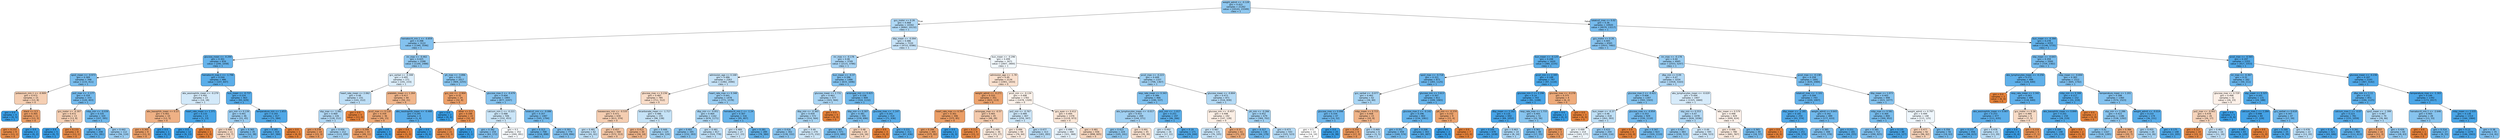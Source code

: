 digraph Tree {
node [shape=box, style="filled, rounded", color="black", fontname="helvetica"] ;
edge [fontname="helvetica"] ;
0 [label="weight_admit <= -0.128\ngini = 0.422\nsamples = 21262\nvalue = [10141, 23349]\nclass = 1", fillcolor="#8fc8f0"] ;
1 [label="gcs_motor <= 0.26\ngini = 0.468\nsamples = 10342\nvalue = [6062, 10132]\nclass = 1", fillcolor="#afd8f5"] ;
0 -> 1 [labeldistance=2.5, labelangle=45, headlabel="True"] ;
2 [label="hematocrit_min.1 <= -0.859\ngini = 0.398\nsamples = 3122\nvalue = [1340, 3546]\nclass = 1", fillcolor="#84c2ef"] ;
1 -> 2 ;
3 [label="glucose_mean <= -0.294\ngini = 0.301\nsamples = 834\nvalue = [240, 1058]\nclass = 1", fillcolor="#66b3eb"] ;
2 -> 3 ;
4 [label="spo2_mean <= -0.973\ngini = 0.369\nsamples = 348\nvalue = [133, 411]\nclass = 1", fillcolor="#79bded"] ;
3 -> 4 ;
5 [label="potassium_min.1 <= -0.909\ngini = 0.472\nsamples = 15\nvalue = [13, 8]\nclass = 0", fillcolor="#f5cfb3"] ;
4 -> 5 ;
6 [label="gini = 0.0\nsamples = 4\nvalue = [0, 5]\nclass = 1", fillcolor="#399de5"] ;
5 -> 6 ;
7 [label="black <= 0.5\ngini = 0.305\nsamples = 11\nvalue = [13, 3]\nclass = 0", fillcolor="#eb9e67"] ;
5 -> 7 ;
8 [label="gini = 0.133\nsamples = 9\nvalue = [13, 1]\nclass = 0", fillcolor="#e78b48"] ;
7 -> 8 ;
9 [label="gini = 0.0\nsamples = 2\nvalue = [0, 2]\nclass = 1", fillcolor="#399de5"] ;
7 -> 9 ;
10 [label="po2_max <= -1.177\ngini = 0.354\nsamples = 333\nvalue = [120, 403]\nclass = 1", fillcolor="#74baed"] ;
4 -> 10 ;
11 [label="gcs_motor <= -0.307\ngini = 0.472\nsamples = 13\nvalue = [13, 8]\nclass = 0", fillcolor="#f5cfb3"] ;
10 -> 11 ;
12 [label="gini = 0.0\nsamples = 5\nvalue = [0, 7]\nclass = 1", fillcolor="#399de5"] ;
11 -> 12 ;
13 [label="gini = 0.133\nsamples = 8\nvalue = [13, 1]\nclass = 0", fillcolor="#e78b48"] ;
11 -> 13 ;
14 [label="mbp_min <= -0.039\ngini = 0.335\nsamples = 320\nvalue = [107, 395]\nclass = 1", fillcolor="#6fb8ec"] ;
10 -> 14 ;
15 [label="gini = 0.26\nsamples = 208\nvalue = [51, 281]\nclass = 1", fillcolor="#5dafea"] ;
14 -> 15 ;
16 [label="gini = 0.442\nsamples = 112\nvalue = [56, 114]\nclass = 1", fillcolor="#9acdf2"] ;
14 -> 16 ;
17 [label="hematocrit_max.1 <= -1.796\ngini = 0.244\nsamples = 486\nvalue = [107, 647]\nclass = 1", fillcolor="#5aade9"] ;
3 -> 17 ;
18 [label="abs_eosinophils_mean <= -0.279\ngini = 0.492\nsamples = 23\nvalue = [14, 18]\nclass = 1", fillcolor="#d3e9f9"] ;
17 -> 18 ;
19 [label="abs_basophils_mean <= 0.23\ngini = 0.401\nsamples = 10\nvalue = [13, 5]\nclass = 0", fillcolor="#efb185"] ;
18 -> 19 ;
20 [label="gini = 0.305\nsamples = 9\nvalue = [13, 3]\nclass = 0", fillcolor="#eb9e67"] ;
19 -> 20 ;
21 [label="gini = 0.0\nsamples = 1\nvalue = [0, 2]\nclass = 1", fillcolor="#399de5"] ;
19 -> 21 ;
22 [label="heart_rate_mean <= 1.371\ngini = 0.133\nsamples = 13\nvalue = [1, 13]\nclass = 1", fillcolor="#48a5e7"] ;
18 -> 22 ;
23 [label="gini = 0.0\nsamples = 12\nvalue = [0, 13]\nclass = 1", fillcolor="#399de5"] ;
22 -> 23 ;
24 [label="gini = 0.0\nsamples = 1\nvalue = [1, 0]\nclass = 0", fillcolor="#e58139"] ;
22 -> 24 ;
25 [label="bun_mean <= -0.737\ngini = 0.224\nsamples = 463\nvalue = [93, 629]\nclass = 1", fillcolor="#56abe9"] ;
17 -> 25 ;
26 [label="gcs_min <= 0.139\ngini = 0.441\nsamples = 46\nvalue = [22, 45]\nclass = 1", fillcolor="#9acdf2"] ;
25 -> 26 ;
27 [label="gini = 0.484\nsamples = 11\nvalue = [10, 7]\nclass = 0", fillcolor="#f7d9c4"] ;
26 -> 27 ;
28 [label="gini = 0.365\nsamples = 35\nvalue = [12, 38]\nclass = 1", fillcolor="#78bced"] ;
26 -> 28 ;
29 [label="temperature_min <= 1.653\ngini = 0.193\nsamples = 417\nvalue = [71, 584]\nclass = 1", fillcolor="#51a9e8"] ;
25 -> 29 ;
30 [label="gini = 0.185\nsamples = 416\nvalue = [67, 584]\nclass = 1", fillcolor="#50a8e8"] ;
29 -> 30 ;
31 [label="gini = 0.0\nsamples = 1\nvalue = [4, 0]\nclass = 0", fillcolor="#e58139"] ;
29 -> 31 ;
32 [label="inr_max <= -0.462\ngini = 0.425\nsamples = 2288\nvalue = [1100, 2488]\nclass = 1", fillcolor="#91c8f0"] ;
2 -> 32 ;
33 [label="gcs_verbal <= -0.308\ngini = 0.495\nsamples = 271\nvalue = [191, 233]\nclass = 1", fillcolor="#dbedfa"] ;
32 -> 33 ;
34 [label="heart_rate_mean <= 2.062\ngini = 0.48\nsamples = 231\nvalue = [141, 212]\nclass = 1", fillcolor="#bddef6"] ;
33 -> 34 ;
35 [label="sbp_max <= -1.061\ngini = 0.469\nsamples = 226\nvalue = [128, 212]\nclass = 1", fillcolor="#b1d8f5"] ;
34 -> 35 ;
36 [label="gini = 0.278\nsamples = 14\nvalue = [15, 3]\nclass = 0", fillcolor="#ea9a61"] ;
35 -> 36 ;
37 [label="gini = 0.456\nsamples = 212\nvalue = [113, 209]\nclass = 1", fillcolor="#a4d2f3"] ;
35 -> 37 ;
38 [label="gini = 0.0\nsamples = 5\nvalue = [13, 0]\nclass = 0", fillcolor="#e58139"] ;
34 -> 38 ;
39 [label="platelets_mean <= 1.264\ngini = 0.417\nsamples = 40\nvalue = [50, 21]\nclass = 0", fillcolor="#f0b68c"] ;
33 -> 39 ;
40 [label="pco2_max <= 0.118\ngini = 0.359\nsamples = 36\nvalue = [49, 15]\nclass = 0", fillcolor="#eda876"] ;
39 -> 40 ;
41 [label="gini = 0.299\nsamples = 33\nvalue = [49, 11]\nclass = 0", fillcolor="#eb9d65"] ;
40 -> 41 ;
42 [label="gini = 0.0\nsamples = 3\nvalue = [0, 4]\nclass = 1", fillcolor="#399de5"] ;
40 -> 42 ;
43 [label="abs_neutrophils_mean <= -0.488\ngini = 0.245\nsamples = 4\nvalue = [1, 6]\nclass = 1", fillcolor="#5aade9"] ;
39 -> 43 ;
44 [label="gini = 0.0\nsamples = 1\nvalue = [1, 0]\nclass = 0", fillcolor="#e58139"] ;
43 -> 44 ;
45 [label="gini = 0.0\nsamples = 3\nvalue = [0, 6]\nclass = 1", fillcolor="#399de5"] ;
43 -> 45 ;
46 [label="ph_max <= -3.896\ngini = 0.41\nsamples = 2017\nvalue = [909, 2255]\nclass = 1", fillcolor="#89c5ef"] ;
32 -> 46 ;
47 [label="gcs_min <= -2.904\ngini = 0.32\nsamples = 24\nvalue = [32, 8]\nclass = 0", fillcolor="#eca06a"] ;
46 -> 47 ;
48 [label="gini = 0.0\nsamples = 2\nvalue = [0, 4]\nclass = 1", fillcolor="#399de5"] ;
47 -> 48 ;
49 [label="other <= 0.5\ngini = 0.198\nsamples = 22\nvalue = [32, 4]\nclass = 0", fillcolor="#e89152"] ;
47 -> 49 ;
50 [label="gini = 0.157\nsamples = 21\nvalue = [32, 3]\nclass = 0", fillcolor="#e78d4c"] ;
49 -> 50 ;
51 [label="gini = 0.0\nsamples = 1\nvalue = [0, 1]\nclass = 1", fillcolor="#399de5"] ;
49 -> 51 ;
52 [label="glucose_max.2 <= -0.479\ngini = 0.404\nsamples = 1993\nvalue = [877, 2247]\nclass = 1", fillcolor="#86c3ef"] ;
46 -> 52 ;
53 [label="calcium_min.1 <= -0.221\ngini = 0.488\nsamples = 506\nvalue = [332, 453]\nclass = 1", fillcolor="#cae5f8"] ;
52 -> 53 ;
54 [label="gini = 0.392\nsamples = 154\nvalue = [63, 172]\nclass = 1", fillcolor="#82c1ef"] ;
53 -> 54 ;
55 [label="gini = 0.5\nsamples = 352\nvalue = [269, 281]\nclass = 1", fillcolor="#f7fbfe"] ;
53 -> 55 ;
56 [label="totalco2_min <= -0.086\ngini = 0.357\nsamples = 1487\nvalue = [545, 1794]\nclass = 1", fillcolor="#75bbed"] ;
52 -> 56 ;
57 [label="gini = 0.313\nsamples = 708\nvalue = [216, 898]\nclass = 1", fillcolor="#69b5eb"] ;
56 -> 57 ;
58 [label="gini = 0.393\nsamples = 779\nvalue = [329, 896]\nclass = 1", fillcolor="#82c1ef"] ;
56 -> 58 ;
59 [label="dbp_mean <= -0.094\ngini = 0.486\nsamples = 7220\nvalue = [4722, 6586]\nclass = 1", fillcolor="#c7e3f8"] ;
1 -> 59 ;
60 [label="inr_max <= -0.178\ngini = 0.46\nsamples = 3749\nvalue = [2115, 3786]\nclass = 1", fillcolor="#a8d4f4"] ;
59 -> 60 ;
61 [label="admission_age <= 0.168\ngini = 0.486\nsamples = 2263\nvalue = [1482, 2090]\nclass = 1", fillcolor="#c5e2f7"] ;
60 -> 61 ;
62 [label="glucose_max <= 0.236\ngini = 0.487\nsamples = 785\nvalue = [711, 512]\nclass = 0", fillcolor="#f8dcc8"] ;
61 -> 62 ;
63 [label="baseexcess_min <= -0.535\ngini = 0.471\nsamples = 630\nvalue = [613, 374]\nclass = 0", fillcolor="#f5ceb2"] ;
62 -> 63 ;
64 [label="gini = 0.481\nsamples = 62\nvalue = [41, 61]\nclass = 1", fillcolor="#bedff6"] ;
63 -> 64 ;
65 [label="gini = 0.457\nsamples = 568\nvalue = [572, 313]\nclass = 0", fillcolor="#f3c6a5"] ;
63 -> 65 ;
66 [label="bicarbonate_mean <= -1.717\ngini = 0.486\nsamples = 155\nvalue = [98, 138]\nclass = 1", fillcolor="#c6e3f7"] ;
62 -> 66 ;
67 [label="gini = 0.413\nsamples = 30\nvalue = [34, 14]\nclass = 0", fillcolor="#f0b58b"] ;
66 -> 67 ;
68 [label="gini = 0.449\nsamples = 125\nvalue = [64, 124]\nclass = 1", fillcolor="#9fd0f2"] ;
66 -> 68 ;
69 [label="heart_rate_max <= 0.348\ngini = 0.441\nsamples = 1478\nvalue = [771, 1578]\nclass = 1", fillcolor="#9acdf2"] ;
61 -> 69 ;
70 [label="dbp_min <= -0.951\ngini = 0.464\nsamples = 1162\nvalue = [676, 1171]\nclass = 1", fillcolor="#abd6f4"] ;
69 -> 70 ;
71 [label="gini = 0.402\nsamples = 345\nvalue = [152, 393]\nclass = 1", fillcolor="#86c3ef"] ;
70 -> 71 ;
72 [label="gini = 0.481\nsamples = 817\nvalue = [524, 778]\nclass = 1", fillcolor="#bedff7"] ;
70 -> 72 ;
73 [label="hematocrit_min.1 <= -1.24\ngini = 0.307\nsamples = 316\nvalue = [95, 407]\nclass = 1", fillcolor="#67b4eb"] ;
69 -> 73 ;
74 [label="gini = 0.489\nsamples = 27\nvalue = [17, 23]\nclass = 1", fillcolor="#cbe5f8"] ;
73 -> 74 ;
75 [label="gini = 0.281\nsamples = 289\nvalue = [78, 384]\nclass = 1", fillcolor="#61b1ea"] ;
73 -> 75 ;
76 [label="bun_mean <= -0.37\ngini = 0.396\nsamples = 1486\nvalue = [633, 1696]\nclass = 1", fillcolor="#83c2ef"] ;
60 -> 76 ;
77 [label="glucose_mean <= 2.731\ngini = 0.463\nsamples = 577\nvalue = [323, 564]\nclass = 1", fillcolor="#aad5f4"] ;
76 -> 77 ;
78 [label="dbp_min <= -0.365\ngini = 0.459\nsamples = 572\nvalue = [314, 564]\nclass = 1", fillcolor="#a7d4f3"] ;
77 -> 78 ;
79 [label="gini = 0.416\nsamples = 302\nvalue = [139, 332]\nclass = 1", fillcolor="#8cc6f0"] ;
78 -> 79 ;
80 [label="gini = 0.49\nsamples = 270\nvalue = [175, 232]\nclass = 1", fillcolor="#cee7f9"] ;
78 -> 80 ;
81 [label="gini = 0.0\nsamples = 5\nvalue = [9, 0]\nclass = 0", fillcolor="#e58139"] ;
77 -> 81 ;
82 [label="aniongap_min <= 0.425\ngini = 0.338\nsamples = 909\nvalue = [310, 1132]\nclass = 1", fillcolor="#6fb8ec"] ;
76 -> 82 ;
83 [label="dbp_min <= 0.307\ngini = 0.381\nsamples = 595\nvalue = [239, 696]\nclass = 1", fillcolor="#7dbfee"] ;
82 -> 83 ;
84 [label="gini = 0.365\nsamples = 571\nvalue = [215, 680]\nclass = 1", fillcolor="#78bced"] ;
83 -> 84 ;
85 [label="gini = 0.48\nsamples = 24\nvalue = [24, 16]\nclass = 0", fillcolor="#f6d5bd"] ;
83 -> 85 ;
86 [label="glucose_max <= -1.147\ngini = 0.241\nsamples = 314\nvalue = [71, 436]\nclass = 1", fillcolor="#59ade9"] ;
82 -> 86 ;
87 [label="gini = 0.0\nsamples = 3\nvalue = [4, 0]\nclass = 0", fillcolor="#e58139"] ;
86 -> 87 ;
88 [label="gini = 0.231\nsamples = 311\nvalue = [67, 436]\nclass = 1", fillcolor="#57ace9"] ;
86 -> 88 ;
89 [label="bun_mean <= -0.296\ngini = 0.499\nsamples = 3471\nvalue = [2607, 2800]\nclass = 1", fillcolor="#f1f8fd"] ;
59 -> 89 ;
90 [label="admission_age <= -1.78\ngini = 0.49\nsamples = 2134\nvalue = [1901, 1433]\nclass = 0", fillcolor="#f9e0ce"] ;
89 -> 90 ;
91 [label="weight_admit <= -0.271\ngini = 0.333\nsamples = 351\nvalue = [423, 113]\nclass = 0", fillcolor="#eca36e"] ;
90 -> 91 ;
92 [label="heart_rate_max <= 6.597\ngini = 0.301\nsamples = 306\nvalue = [375, 85]\nclass = 0", fillcolor="#eb9e66"] ;
91 -> 92 ;
93 [label="gini = 0.294\nsamples = 305\nvalue = [375, 82]\nclass = 0", fillcolor="#eb9d64"] ;
92 -> 93 ;
94 [label="gini = 0.0\nsamples = 1\nvalue = [0, 3]\nclass = 1", fillcolor="#399de5"] ;
92 -> 94 ;
95 [label="aniongap_max <= -0.57\ngini = 0.465\nsamples = 45\nvalue = [48, 28]\nclass = 0", fillcolor="#f4caac"] ;
91 -> 95 ;
96 [label="gini = 0.117\nsamples = 9\nvalue = [15, 1]\nclass = 0", fillcolor="#e78946"] ;
95 -> 96 ;
97 [label="gini = 0.495\nsamples = 36\nvalue = [33, 27]\nclass = 0", fillcolor="#fae8db"] ;
95 -> 97 ;
98 [label="pco2_min <= -0.134\ngini = 0.498\nsamples = 1783\nvalue = [1478, 1320]\nclass = 0", fillcolor="#fcf2ea"] ;
90 -> 98 ;
99 [label="po2_min <= -0.767\ngini = 0.489\nsamples = 407\nvalue = [259, 347]\nclass = 1", fillcolor="#cde6f8"] ;
98 -> 99 ;
100 [label="gini = 0.496\nsamples = 94\nvalue = [76, 64]\nclass = 0", fillcolor="#fbebe0"] ;
99 -> 100 ;
101 [label="gini = 0.477\nsamples = 313\nvalue = [183, 283]\nclass = 1", fillcolor="#b9dcf6"] ;
99 -> 101 ;
102 [label="gcs_eyes <= 0.412\ngini = 0.494\nsamples = 1376\nvalue = [1219, 973]\nclass = 0", fillcolor="#fae6d7"] ;
98 -> 102 ;
103 [label="gini = 0.498\nsamples = 440\nvalue = [321, 368]\nclass = 1", fillcolor="#e6f2fc"] ;
102 -> 103 ;
104 [label="gini = 0.481\nsamples = 936\nvalue = [898, 605]\nclass = 0", fillcolor="#f7d6be"] ;
102 -> 104 ;
105 [label="pco2_max <= -0.223\ngini = 0.449\nsamples = 1337\nvalue = [706, 1367]\nclass = 1", fillcolor="#9fd0f2"] ;
89 -> 105 ;
106 [label="resp_rate_mean <= 0.343\ngini = 0.386\nsamples = 466\nvalue = [190, 537]\nclass = 1", fillcolor="#7fc0ee"] ;
105 -> 106 ;
107 [label="abs_lymphocytes_mean <= -0.017\ngini = 0.453\nsamples = 269\nvalue = [144, 271]\nclass = 1", fillcolor="#a2d1f3"] ;
106 -> 107 ;
108 [label="gini = 0.423\nsamples = 224\nvalue = [105, 241]\nclass = 1", fillcolor="#8fc8f0"] ;
107 -> 108 ;
109 [label="gini = 0.491\nsamples = 45\nvalue = [39, 30]\nclass = 0", fillcolor="#f9e2d1"] ;
107 -> 109 ;
110 [label="po2_min <= -1.017\ngini = 0.251\nsamples = 197\nvalue = [46, 266]\nclass = 1", fillcolor="#5baee9"] ;
106 -> 110 ;
111 [label="gini = 0.492\nsamples = 26\nvalue = [17, 22]\nclass = 1", fillcolor="#d2e9f9"] ;
110 -> 111 ;
112 [label="gini = 0.19\nsamples = 171\nvalue = [29, 244]\nclass = 1", fillcolor="#51a9e8"] ;
110 -> 112 ;
113 [label="glucose_mean <= -0.804\ngini = 0.473\nsamples = 871\nvalue = [516, 830]\nclass = 1", fillcolor="#b4daf5"] ;
105 -> 113 ;
114 [label="glucose_min <= -0.457\ngini = 0.498\nsamples = 192\nvalue = [147, 128]\nclass = 0", fillcolor="#fcefe5"] ;
113 -> 114 ;
115 [label="gini = 0.487\nsamples = 131\nvalue = [76, 105]\nclass = 1", fillcolor="#c8e4f8"] ;
114 -> 115 ;
116 [label="gini = 0.37\nsamples = 61\nvalue = [71, 23]\nclass = 0", fillcolor="#edaa79"] ;
114 -> 116 ;
117 [label="ph_min <= -0.266\ngini = 0.452\nsamples = 679\nvalue = [369, 702]\nclass = 1", fillcolor="#a1d1f3"] ;
113 -> 117 ;
118 [label="gini = 0.317\nsamples = 136\nvalue = [44, 179]\nclass = 1", fillcolor="#6ab5eb"] ;
117 -> 118 ;
119 [label="gini = 0.473\nsamples = 543\nvalue = [325, 523]\nclass = 1", fillcolor="#b4daf5"] ;
117 -> 119 ;
120 [label="totalco2_max <= 0.02\ngini = 0.36\nsamples = 10920\nvalue = [4079, 13217]\nclass = 1", fillcolor="#76bbed"] ;
0 -> 120 [labeldistance=2.5, labelangle=-45, headlabel="False"] ;
121 [label="gcs_motor <= 0.26\ngini = 0.405\nsamples = 6565\nvalue = [2933, 7482]\nclass = 1", fillcolor="#87c3ef"] ;
120 -> 121 ;
122 [label="bun_mean <= -0.125\ngini = 0.248\nsamples = 1620\nvalue = [380, 2235]\nclass = 1", fillcolor="#5baee9"] ;
121 -> 122 ;
123 [label="spo2_max <= -0.718\ngini = 0.321\nsamples = 873\nvalue = [283, 1125]\nclass = 1", fillcolor="#6bb6ec"] ;
122 -> 123 ;
124 [label="gcs_verbal <= -0.077\ngini = 0.462\nsamples = 62\nvalue = [34, 60]\nclass = 1", fillcolor="#a9d5f4"] ;
123 -> 124 ;
125 [label="glucose_max <= 0.098\ngini = 0.334\nsamples = 47\nvalue = [14, 52]\nclass = 1", fillcolor="#6eb7ec"] ;
124 -> 125 ;
126 [label="gini = 0.5\nsamples = 22\nvalue = [14, 14]\nclass = 0", fillcolor="#ffffff"] ;
125 -> 126 ;
127 [label="gini = 0.0\nsamples = 25\nvalue = [0, 38]\nclass = 1", fillcolor="#399de5"] ;
125 -> 127 ;
128 [label="mbp_mean <= 0.715\ngini = 0.408\nsamples = 15\nvalue = [20, 8]\nclass = 0", fillcolor="#efb388"] ;
124 -> 128 ;
129 [label="gini = 0.255\nsamples = 9\nvalue = [17, 3]\nclass = 0", fillcolor="#ea975c"] ;
128 -> 129 ;
130 [label="gini = 0.469\nsamples = 6\nvalue = [3, 5]\nclass = 1", fillcolor="#b0d8f5"] ;
128 -> 130 ;
131 [label="glucose_min <= 3.613\ngini = 0.307\nsamples = 811\nvalue = [249, 1065]\nclass = 1", fillcolor="#67b4eb"] ;
123 -> 131 ;
132 [label="glucose_max.2 <= -0.142\ngini = 0.296\nsamples = 802\nvalue = [234, 1061]\nclass = 1", fillcolor="#65b3eb"] ;
131 -> 132 ;
133 [label="gini = 0.351\nsamples = 459\nvalue = [169, 574]\nclass = 1", fillcolor="#73baed"] ;
132 -> 133 ;
134 [label="gini = 0.208\nsamples = 343\nvalue = [65, 487]\nclass = 1", fillcolor="#53aae8"] ;
132 -> 134 ;
135 [label="ptt_min <= -0.374\ngini = 0.332\nsamples = 9\nvalue = [15, 4]\nclass = 0", fillcolor="#eca36e"] ;
131 -> 135 ;
136 [label="gini = 0.0\nsamples = 2\nvalue = [0, 4]\nclass = 1", fillcolor="#399de5"] ;
135 -> 136 ;
137 [label="gini = 0.0\nsamples = 7\nvalue = [15, 0]\nclass = 0", fillcolor="#e58139"] ;
135 -> 137 ;
138 [label="pco2_min <= 2.345\ngini = 0.148\nsamples = 747\nvalue = [97, 1110]\nclass = 1", fillcolor="#4aa6e7"] ;
122 -> 138 ;
139 [label="glucose_min.2 <= 2.296\ngini = 0.14\nsamples = 743\nvalue = [91, 1108]\nclass = 1", fillcolor="#49a5e7"] ;
138 -> 139 ;
140 [label="dbp_mean <= 2.162\ngini = 0.116\nsamples = 692\nvalue = [69, 1052]\nclass = 1", fillcolor="#46a3e7"] ;
139 -> 140 ;
141 [label="gini = 0.105\nsamples = 678\nvalue = [61, 1038]\nclass = 1", fillcolor="#45a3e7"] ;
140 -> 141 ;
142 [label="gini = 0.463\nsamples = 14\nvalue = [8, 14]\nclass = 1", fillcolor="#aad5f4"] ;
140 -> 142 ;
143 [label="resp_rate_max <= 1.733\ngini = 0.405\nsamples = 51\nvalue = [22, 56]\nclass = 1", fillcolor="#87c4ef"] ;
139 -> 143 ;
144 [label="gini = 0.361\nsamples = 48\nvalue = [17, 55]\nclass = 1", fillcolor="#76bbed"] ;
143 -> 144 ;
145 [label="gini = 0.278\nsamples = 3\nvalue = [5, 1]\nclass = 0", fillcolor="#ea9a61"] ;
143 -> 145 ;
146 [label="glucose_max <= -0.278\ngini = 0.375\nsamples = 4\nvalue = [6, 2]\nclass = 0", fillcolor="#eeab7b"] ;
138 -> 146 ;
147 [label="gini = 0.0\nsamples = 1\nvalue = [0, 2]\nclass = 1", fillcolor="#399de5"] ;
146 -> 147 ;
148 [label="gini = 0.0\nsamples = 3\nvalue = [6, 0]\nclass = 0", fillcolor="#e58139"] ;
146 -> 148 ;
149 [label="inr_max <= -0.178\ngini = 0.44\nsamples = 4945\nvalue = [2553, 5247]\nclass = 1", fillcolor="#99cdf2"] ;
121 -> 149 ;
150 [label="dbp_min <= 0.09\ngini = 0.47\nsamples = 3254\nvalue = [1918, 3163]\nclass = 1", fillcolor="#b1d8f5"] ;
149 -> 150 ;
151 [label="glucose_max.2 <= -0.421\ngini = 0.406\nsamples = 1347\nvalue = [593, 1503]\nclass = 1", fillcolor="#87c4ef"] ;
150 -> 151 ;
152 [label="bun_mean <= -0.37\ngini = 0.48\nsamples = 418\nvalue = [263, 393]\nclass = 1", fillcolor="#bedff6"] ;
151 -> 152 ;
153 [label="gini = 0.499\nsamples = 214\nvalue = [163, 177]\nclass = 1", fillcolor="#eff7fd"] ;
152 -> 153 ;
154 [label="gini = 0.433\nsamples = 204\nvalue = [100, 216]\nclass = 1", fillcolor="#95caf1"] ;
152 -> 154 ;
155 [label="glucose_max <= -0.954\ngini = 0.353\nsamples = 929\nvalue = [330, 1110]\nclass = 1", fillcolor="#74baed"] ;
151 -> 155 ;
156 [label="gini = 0.0\nsamples = 6\nvalue = [10, 0]\nclass = 0", fillcolor="#e58139"] ;
155 -> 156 ;
157 [label="gini = 0.347\nsamples = 923\nvalue = [320, 1110]\nclass = 1", fillcolor="#72b9ec"] ;
155 -> 157 ;
158 [label="abs_lymphocytes_mean <= -0.029\ngini = 0.494\nsamples = 1907\nvalue = [1325, 1660]\nclass = 1", fillcolor="#d7ebfa"] ;
150 -> 158 ;
159 [label="sbp_min <= 0.553\ngini = 0.47\nsamples = 1078\nvalue = [626, 1036]\nclass = 1", fillcolor="#b1d8f5"] ;
158 -> 159 ;
160 [label="gini = 0.427\nsamples = 483\nvalue = [230, 513]\nclass = 1", fillcolor="#92c9f1"] ;
159 -> 160 ;
161 [label="gini = 0.49\nsamples = 595\nvalue = [396, 523]\nclass = 1", fillcolor="#cfe7f9"] ;
159 -> 161 ;
162 [label="wbc_mean <= 0.579\ngini = 0.498\nsamples = 829\nvalue = [699, 624]\nclass = 0", fillcolor="#fcf1ea"] ;
158 -> 162 ;
163 [label="gini = 0.496\nsamples = 780\nvalue = [681, 567]\nclass = 0", fillcolor="#fbeade"] ;
162 -> 163 ;
164 [label="gini = 0.365\nsamples = 49\nvalue = [18, 57]\nclass = 1", fillcolor="#78bced"] ;
162 -> 164 ;
165 [label="pco2_max <= -0.138\ngini = 0.358\nsamples = 1691\nvalue = [635, 2084]\nclass = 1", fillcolor="#75bbed"] ;
149 -> 165 ;
166 [label="totalco2_max <= -1.101\ngini = 0.294\nsamples = 743\nvalue = [220, 1007]\nclass = 1", fillcolor="#64b2eb"] ;
165 -> 166 ;
167 [label="dbp_mean <= -2.181\ngini = 0.185\nsamples = 254\nvalue = [43, 374]\nclass = 1", fillcolor="#50a8e8"] ;
166 -> 167 ;
168 [label="gini = 0.0\nsamples = 3\nvalue = [4, 0]\nclass = 0", fillcolor="#e58139"] ;
167 -> 168 ;
169 [label="gini = 0.171\nsamples = 251\nvalue = [39, 374]\nclass = 1", fillcolor="#4ea7e8"] ;
167 -> 169 ;
170 [label="weight_admit <= 0.643\ngini = 0.342\nsamples = 489\nvalue = [177, 633]\nclass = 1", fillcolor="#70b8ec"] ;
166 -> 170 ;
171 [label="gini = 0.385\nsamples = 308\nvalue = [133, 378]\nclass = 1", fillcolor="#7fbfee"] ;
170 -> 171 ;
172 [label="gini = 0.251\nsamples = 181\nvalue = [44, 255]\nclass = 1", fillcolor="#5baee9"] ;
170 -> 172 ;
173 [label="dbp_mean <= 1.073\ngini = 0.402\nsamples = 948\nvalue = [415, 1077]\nclass = 1", fillcolor="#85c3ef"] ;
165 -> 173 ;
174 [label="mbp_max <= 0.581\ngini = 0.364\nsamples = 800\nvalue = [300, 952]\nclass = 1", fillcolor="#77bced"] ;
173 -> 174 ;
175 [label="gini = 0.385\nsamples = 712\nvalue = [290, 825]\nclass = 1", fillcolor="#7fbfee"] ;
174 -> 175 ;
176 [label="gini = 0.135\nsamples = 88\nvalue = [10, 127]\nclass = 1", fillcolor="#49a5e7"] ;
174 -> 176 ;
177 [label="weight_admit <= 0.797\ngini = 0.499\nsamples = 148\nvalue = [115, 125]\nclass = 1", fillcolor="#eff7fd"] ;
173 -> 177 ;
178 [label="gini = 0.477\nsamples = 92\nvalue = [96, 62]\nclass = 0", fillcolor="#f6d2b9"] ;
177 -> 178 ;
179 [label="gini = 0.356\nsamples = 56\nvalue = [19, 63]\nclass = 1", fillcolor="#75bbed"] ;
177 -> 179 ;
180 [label="bun_mean <= -0.394\ngini = 0.278\nsamples = 4355\nvalue = [1146, 5735]\nclass = 1", fillcolor="#61b1ea"] ;
120 -> 180 ;
181 [label="sbp_mean <= -0.643\ngini = 0.359\nsamples = 2000\nvalue = [729, 2382]\nclass = 1", fillcolor="#76bbed"] ;
180 -> 181 ;
182 [label="abs_lymphocytes_mean <= -0.256\ngini = 0.272\nsamples = 488\nvalue = [124, 640]\nclass = 1", fillcolor="#5fb0ea"] ;
181 -> 182 ;
183 [label="gini = 0.0\nsamples = 2\nvalue = [6, 0]\nclass = 0", fillcolor="#e58139"] ;
182 -> 183 ;
184 [label="resp_rate_mean <= 2.342\ngini = 0.263\nsamples = 486\nvalue = [118, 640]\nclass = 1", fillcolor="#5eafea"] ;
182 -> 184 ;
185 [label="abs_eosinophils_mean <= 0.907\ngini = 0.253\nsamples = 477\nvalue = [111, 635]\nclass = 1", fillcolor="#5caeea"] ;
184 -> 185 ;
186 [label="gini = 0.237\nsamples = 456\nvalue = [98, 615]\nclass = 1", fillcolor="#59ade9"] ;
185 -> 186 ;
187 [label="gini = 0.478\nsamples = 21\nvalue = [13, 20]\nclass = 1", fillcolor="#baddf6"] ;
185 -> 187 ;
188 [label="gcs_motor <= 0.26\ngini = 0.486\nsamples = 9\nvalue = [7, 5]\nclass = 0", fillcolor="#f8dbc6"] ;
184 -> 188 ;
189 [label="gini = 0.0\nsamples = 4\nvalue = [0, 4]\nclass = 1", fillcolor="#399de5"] ;
188 -> 189 ;
190 [label="gini = 0.219\nsamples = 5\nvalue = [7, 1]\nclass = 0", fillcolor="#e99355"] ;
188 -> 190 ;
191 [label="mbp_mean <= -0.694\ngini = 0.383\nsamples = 1512\nvalue = [605, 1742]\nclass = 1", fillcolor="#7ebfee"] ;
181 -> 191 ;
192 [label="mbp_min <= 0.308\ngini = 0.217\nsamples = 152\nvalue = [31, 219]\nclass = 1", fillcolor="#55abe9"] ;
191 -> 192 ;
193 [label="abs_basophils_mean <= 0.849\ngini = 0.201\nsamples = 150\nvalue = [28, 219]\nclass = 1", fillcolor="#52aae8"] ;
192 -> 193 ;
194 [label="gini = 0.184\nsamples = 148\nvalue = [25, 219]\nclass = 1", fillcolor="#50a8e8"] ;
193 -> 194 ;
195 [label="gini = 0.0\nsamples = 2\nvalue = [3, 0]\nclass = 0", fillcolor="#e58139"] ;
193 -> 195 ;
196 [label="gini = 0.0\nsamples = 2\nvalue = [3, 0]\nclass = 0", fillcolor="#e58139"] ;
192 -> 196 ;
197 [label="temperature_mean <= 1.201\ngini = 0.398\nsamples = 1360\nvalue = [574, 1523]\nclass = 1", fillcolor="#84c2ef"] ;
191 -> 197 ;
198 [label="sbp_min <= 2.286\ngini = 0.415\nsamples = 1186\nvalue = [538, 1292]\nclass = 1", fillcolor="#8bc6f0"] ;
197 -> 198 ;
199 [label="gini = 0.41\nsamples = 1167\nvalue = [518, 1285]\nclass = 1", fillcolor="#89c5ef"] ;
198 -> 199 ;
200 [label="gini = 0.384\nsamples = 19\nvalue = [20, 7]\nclass = 0", fillcolor="#eead7e"] ;
198 -> 200 ;
201 [label="weight_admit <= -0.014\ngini = 0.233\nsamples = 174\nvalue = [36, 231]\nclass = 1", fillcolor="#58ace9"] ;
197 -> 201 ;
202 [label="gini = 0.455\nsamples = 26\nvalue = [14, 26]\nclass = 1", fillcolor="#a4d2f3"] ;
201 -> 202 ;
203 [label="gini = 0.175\nsamples = 148\nvalue = [22, 205]\nclass = 1", fillcolor="#4ea8e8"] ;
201 -> 203 ;
204 [label="pco2_max <= -0.565\ngini = 0.197\nsamples = 2355\nvalue = [417, 3353]\nclass = 1", fillcolor="#52a9e8"] ;
180 -> 204 ;
205 [label="inr_max <= -0.367\ngini = 0.31\nsamples = 162\nvalue = [50, 211]\nclass = 1", fillcolor="#68b4eb"] ;
204 -> 205 ;
206 [label="glucose_max <= 0.729\ngini = 0.498\nsamples = 31\nvalue = [26, 23]\nclass = 0", fillcolor="#fcf0e8"] ;
205 -> 206 ;
207 [label="po2_max <= -0.901\ngini = 0.478\nsamples = 26\nvalue = [26, 17]\nclass = 0", fillcolor="#f6d3ba"] ;
206 -> 207 ;
208 [label="gini = 0.117\nsamples = 10\nvalue = [15, 1]\nclass = 0", fillcolor="#e78946"] ;
207 -> 208 ;
209 [label="gini = 0.483\nsamples = 16\nvalue = [11, 16]\nclass = 1", fillcolor="#c1e0f7"] ;
207 -> 209 ;
210 [label="gini = 0.0\nsamples = 5\nvalue = [0, 6]\nclass = 1", fillcolor="#399de5"] ;
206 -> 210 ;
211 [label="sbp_mean <= 0.325\ngini = 0.201\nsamples = 131\nvalue = [24, 188]\nclass = 1", fillcolor="#52aae8"] ;
205 -> 211 ;
212 [label="calcium_max.1 <= 2.284\ngini = 0.098\nsamples = 84\nvalue = [7, 129]\nclass = 1", fillcolor="#44a2e6"] ;
211 -> 212 ;
213 [label="gini = 0.085\nsamples = 83\nvalue = [6, 129]\nclass = 1", fillcolor="#42a2e6"] ;
212 -> 213 ;
214 [label="gini = 0.0\nsamples = 1\nvalue = [1, 0]\nclass = 0", fillcolor="#e58139"] ;
212 -> 214 ;
215 [label="gcs_verbal <= 0.618\ngini = 0.347\nsamples = 47\nvalue = [17, 59]\nclass = 1", fillcolor="#72b9ec"] ;
211 -> 215 ;
216 [label="gini = 0.169\nsamples = 25\nvalue = [4, 39]\nclass = 1", fillcolor="#4da7e8"] ;
215 -> 216 ;
217 [label="gini = 0.478\nsamples = 22\nvalue = [13, 20]\nclass = 1", fillcolor="#baddf6"] ;
215 -> 217 ;
218 [label="glucose_mean <= -0.236\ngini = 0.187\nsamples = 2193\nvalue = [367, 3142]\nclass = 1", fillcolor="#50a8e8"] ;
204 -> 218 ;
219 [label="dbp_min <= 1.11\ngini = 0.251\nsamples = 851\nvalue = [194, 1125]\nclass = 1", fillcolor="#5baee9"] ;
218 -> 219 ;
220 [label="calcium_max.1 <= -0.07\ngini = 0.223\nsamples = 781\nvalue = [155, 1059]\nclass = 1", fillcolor="#56abe9"] ;
219 -> 220 ;
221 [label="gini = 0.16\nsamples = 321\nvalue = [43, 446]\nclass = 1", fillcolor="#4ca6e8"] ;
220 -> 221 ;
222 [label="gini = 0.261\nsamples = 460\nvalue = [112, 613]\nclass = 1", fillcolor="#5dafea"] ;
220 -> 222 ;
223 [label="spo2_mean <= -1.399\ngini = 0.467\nsamples = 70\nvalue = [39, 66]\nclass = 1", fillcolor="#aed7f4"] ;
219 -> 223 ;
224 [label="gini = 0.337\nsamples = 10\nvalue = [11, 3]\nclass = 0", fillcolor="#eca36f"] ;
223 -> 224 ;
225 [label="gini = 0.426\nsamples = 60\nvalue = [28, 63]\nclass = 1", fillcolor="#91c9f1"] ;
223 -> 225 ;
226 [label="temperature_max <= -1.303\ngini = 0.146\nsamples = 1342\nvalue = [173, 2017]\nclass = 1", fillcolor="#4aa5e7"] ;
218 -> 226 ;
227 [label="hematocrit_min.1 <= -2.646\ngini = 0.405\nsamples = 28\nvalue = [13, 33]\nclass = 1", fillcolor="#87c4ef"] ;
226 -> 227 ;
228 [label="gini = 0.0\nsamples = 1\nvalue = [5, 0]\nclass = 0", fillcolor="#e58139"] ;
227 -> 228 ;
229 [label="gini = 0.314\nsamples = 27\nvalue = [8, 33]\nclass = 1", fillcolor="#69b5eb"] ;
227 -> 229 ;
230 [label="mbp_mean <= 2.035\ngini = 0.138\nsamples = 1314\nvalue = [160, 1984]\nclass = 1", fillcolor="#49a5e7"] ;
226 -> 230 ;
231 [label="gini = 0.13\nsamples = 1279\nvalue = [146, 1943]\nclass = 1", fillcolor="#48a4e7"] ;
230 -> 231 ;
232 [label="gini = 0.38\nsamples = 35\nvalue = [14, 41]\nclass = 1", fillcolor="#7dbeee"] ;
230 -> 232 ;
}